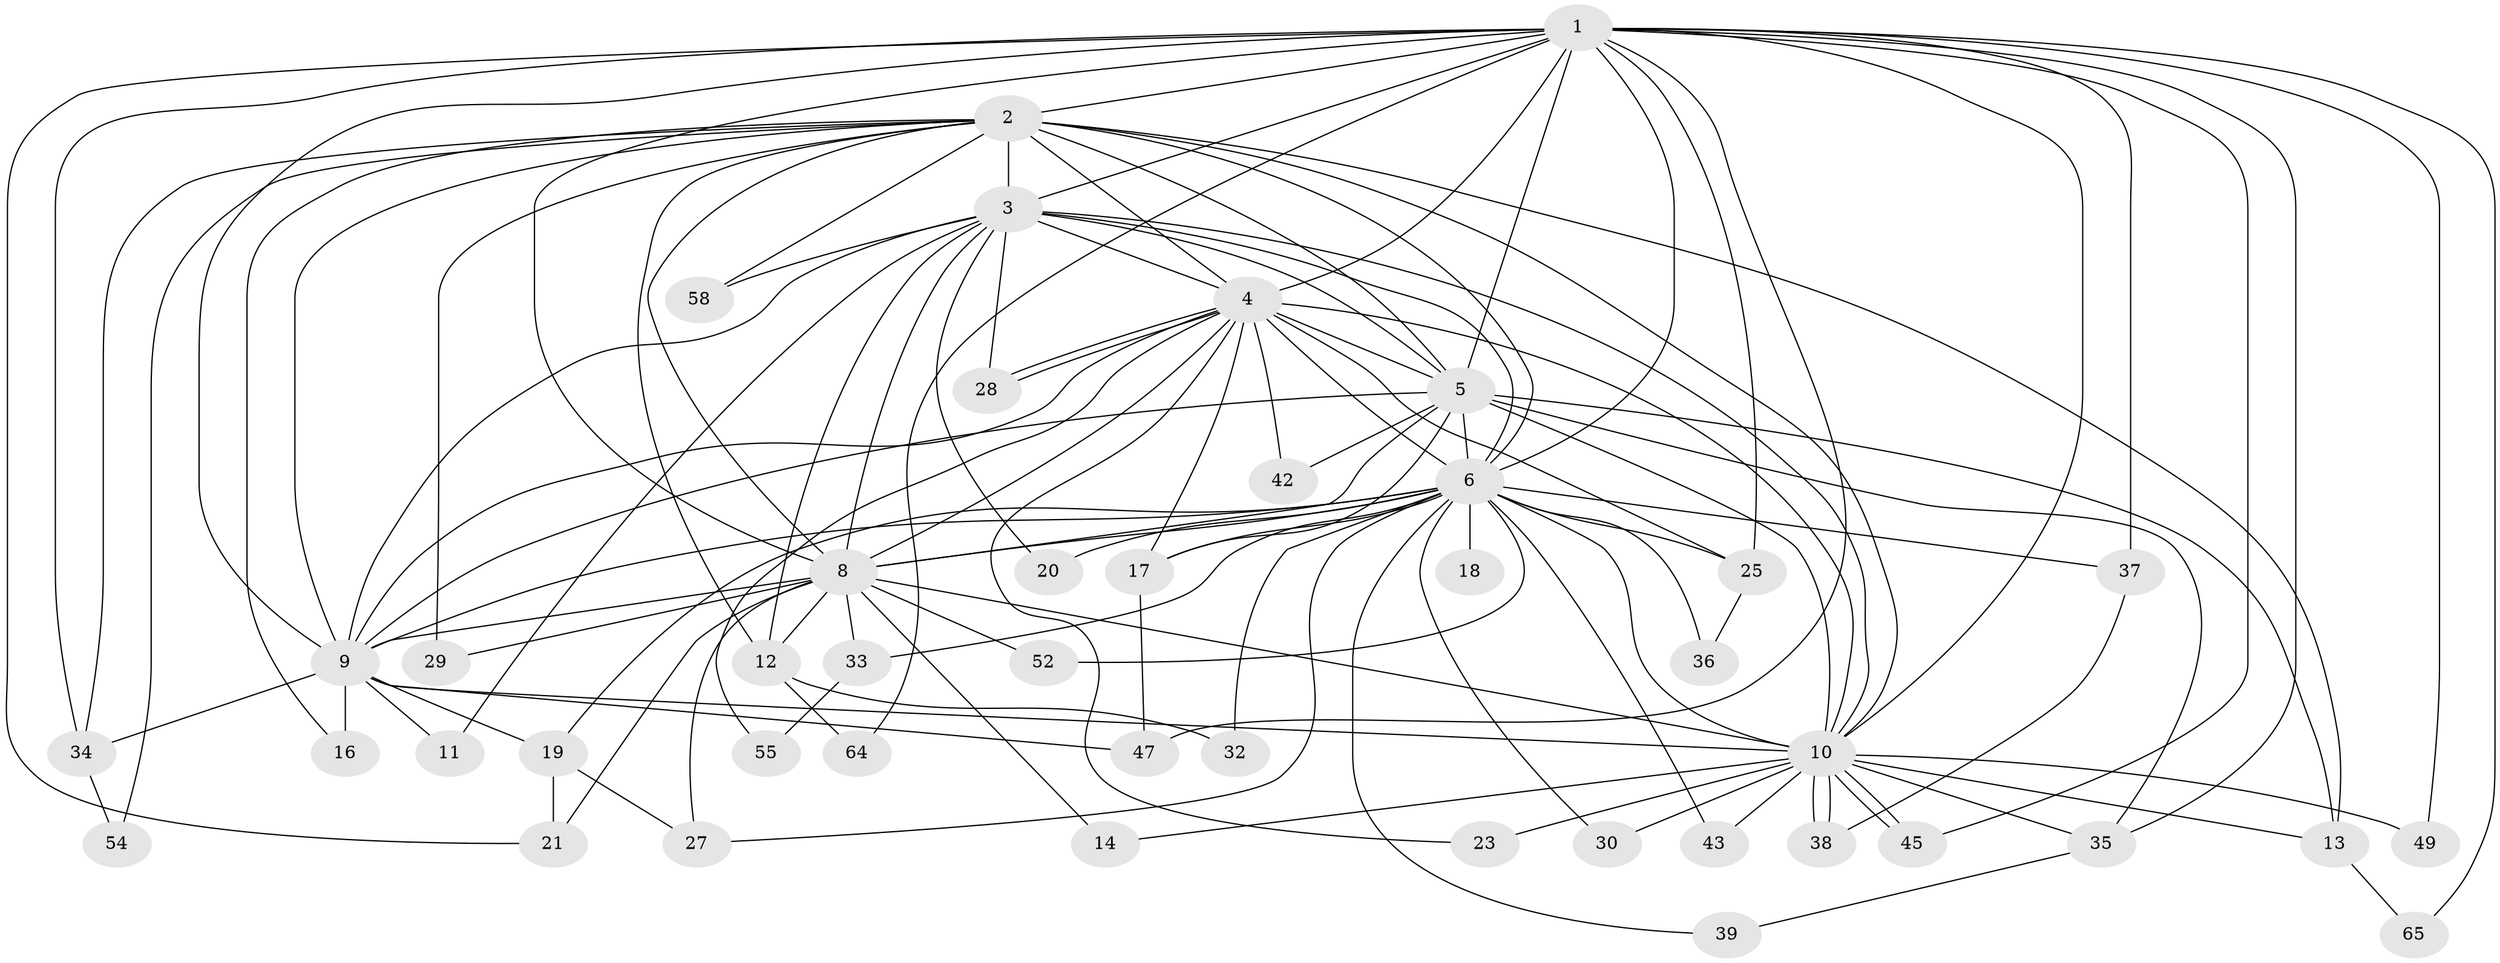 // original degree distribution, {20: 0.030303030303030304, 18: 0.030303030303030304, 15: 0.030303030303030304, 17: 0.015151515151515152, 16: 0.030303030303030304, 19: 0.015151515151515152, 2: 0.5454545454545454, 5: 0.015151515151515152, 3: 0.19696969696969696, 4: 0.09090909090909091}
// Generated by graph-tools (version 1.1) at 2025/11/02/27/25 16:11:04]
// undirected, 44 vertices, 117 edges
graph export_dot {
graph [start="1"]
  node [color=gray90,style=filled];
  1 [super="+26"];
  2 [super="+60"];
  3 [super="+31"];
  4 [super="+24"];
  5 [super="+40"];
  6 [super="+7"];
  8 [super="+15"];
  9 [super="+62"];
  10 [super="+22"];
  11;
  12 [super="+66"];
  13 [super="+53"];
  14;
  16;
  17 [super="+59"];
  18;
  19 [super="+51"];
  20;
  21 [super="+56"];
  23;
  25 [super="+41"];
  27;
  28 [super="+48"];
  29;
  30;
  32;
  33;
  34 [super="+63"];
  35 [super="+50"];
  36;
  37 [super="+44"];
  38;
  39;
  42;
  43;
  45 [super="+46"];
  47 [super="+57"];
  49;
  52 [super="+61"];
  54;
  55;
  58;
  64;
  65;
  1 -- 2 [weight=2];
  1 -- 3;
  1 -- 4;
  1 -- 5 [weight=2];
  1 -- 6 [weight=2];
  1 -- 8 [weight=2];
  1 -- 9;
  1 -- 10;
  1 -- 21;
  1 -- 25;
  1 -- 35;
  1 -- 37;
  1 -- 47;
  1 -- 64;
  1 -- 65;
  1 -- 49;
  1 -- 34;
  1 -- 45;
  2 -- 3 [weight=2];
  2 -- 4;
  2 -- 5;
  2 -- 6 [weight=2];
  2 -- 8;
  2 -- 9;
  2 -- 10;
  2 -- 12;
  2 -- 13;
  2 -- 16;
  2 -- 29;
  2 -- 34;
  2 -- 54;
  2 -- 58;
  3 -- 4;
  3 -- 5;
  3 -- 6 [weight=2];
  3 -- 8;
  3 -- 9;
  3 -- 10;
  3 -- 11;
  3 -- 20;
  3 -- 58;
  3 -- 12;
  3 -- 28;
  4 -- 5 [weight=2];
  4 -- 6 [weight=2];
  4 -- 8;
  4 -- 9;
  4 -- 10;
  4 -- 17;
  4 -- 23;
  4 -- 28;
  4 -- 28;
  4 -- 42;
  4 -- 55;
  4 -- 25;
  5 -- 6 [weight=2];
  5 -- 8;
  5 -- 9;
  5 -- 10 [weight=2];
  5 -- 42;
  5 -- 17;
  5 -- 35;
  5 -- 13;
  6 -- 8 [weight=2];
  6 -- 9 [weight=2];
  6 -- 10 [weight=2];
  6 -- 17;
  6 -- 18 [weight=2];
  6 -- 19;
  6 -- 25;
  6 -- 32;
  6 -- 33;
  6 -- 43;
  6 -- 20;
  6 -- 27;
  6 -- 30;
  6 -- 36;
  6 -- 37;
  6 -- 39;
  6 -- 52 [weight=2];
  8 -- 9;
  8 -- 10;
  8 -- 12;
  8 -- 14;
  8 -- 21;
  8 -- 27;
  8 -- 29;
  8 -- 33;
  8 -- 52;
  9 -- 10;
  9 -- 11;
  9 -- 16 [weight=2];
  9 -- 19;
  9 -- 34;
  9 -- 47;
  10 -- 13;
  10 -- 14;
  10 -- 23;
  10 -- 30;
  10 -- 35;
  10 -- 38;
  10 -- 38;
  10 -- 45;
  10 -- 45;
  10 -- 49;
  10 -- 43;
  12 -- 32;
  12 -- 64;
  13 -- 65;
  17 -- 47;
  19 -- 27;
  19 -- 21;
  25 -- 36;
  33 -- 55;
  34 -- 54;
  35 -- 39;
  37 -- 38;
}
